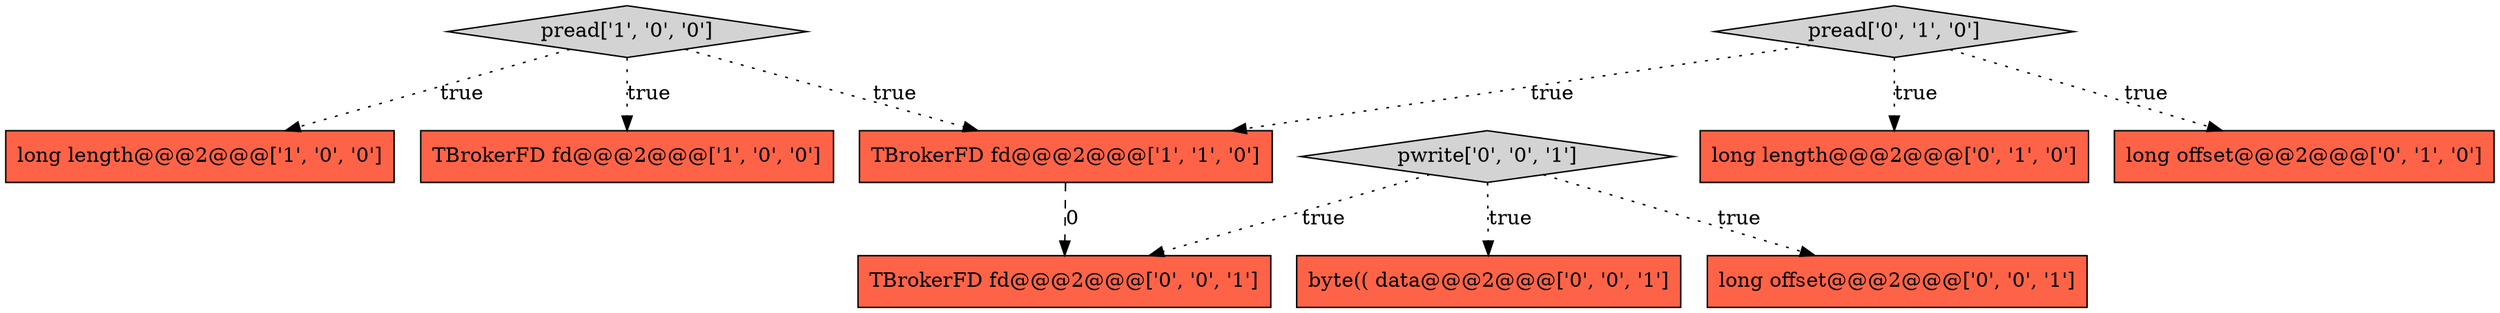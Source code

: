 digraph {
1 [style = filled, label = "long length@@@2@@@['1', '0', '0']", fillcolor = tomato, shape = box image = "AAA0AAABBB1BBB"];
2 [style = filled, label = "TBrokerFD fd@@@2@@@['1', '0', '0']", fillcolor = tomato, shape = box image = "AAA0AAABBB1BBB"];
0 [style = filled, label = "pread['1', '0', '0']", fillcolor = lightgray, shape = diamond image = "AAA0AAABBB1BBB"];
9 [style = filled, label = "byte(( data@@@2@@@['0', '0', '1']", fillcolor = tomato, shape = box image = "AAA0AAABBB3BBB"];
6 [style = filled, label = "long length@@@2@@@['0', '1', '0']", fillcolor = tomato, shape = box image = "AAA0AAABBB2BBB"];
8 [style = filled, label = "long offset@@@2@@@['0', '0', '1']", fillcolor = tomato, shape = box image = "AAA0AAABBB3BBB"];
5 [style = filled, label = "pread['0', '1', '0']", fillcolor = lightgray, shape = diamond image = "AAA0AAABBB2BBB"];
3 [style = filled, label = "TBrokerFD fd@@@2@@@['1', '1', '0']", fillcolor = tomato, shape = box image = "AAA0AAABBB1BBB"];
7 [style = filled, label = "pwrite['0', '0', '1']", fillcolor = lightgray, shape = diamond image = "AAA0AAABBB3BBB"];
4 [style = filled, label = "long offset@@@2@@@['0', '1', '0']", fillcolor = tomato, shape = box image = "AAA0AAABBB2BBB"];
10 [style = filled, label = "TBrokerFD fd@@@2@@@['0', '0', '1']", fillcolor = tomato, shape = box image = "AAA0AAABBB3BBB"];
0->2 [style = dotted, label="true"];
5->6 [style = dotted, label="true"];
0->3 [style = dotted, label="true"];
5->4 [style = dotted, label="true"];
0->1 [style = dotted, label="true"];
3->10 [style = dashed, label="0"];
7->9 [style = dotted, label="true"];
5->3 [style = dotted, label="true"];
7->8 [style = dotted, label="true"];
7->10 [style = dotted, label="true"];
}
